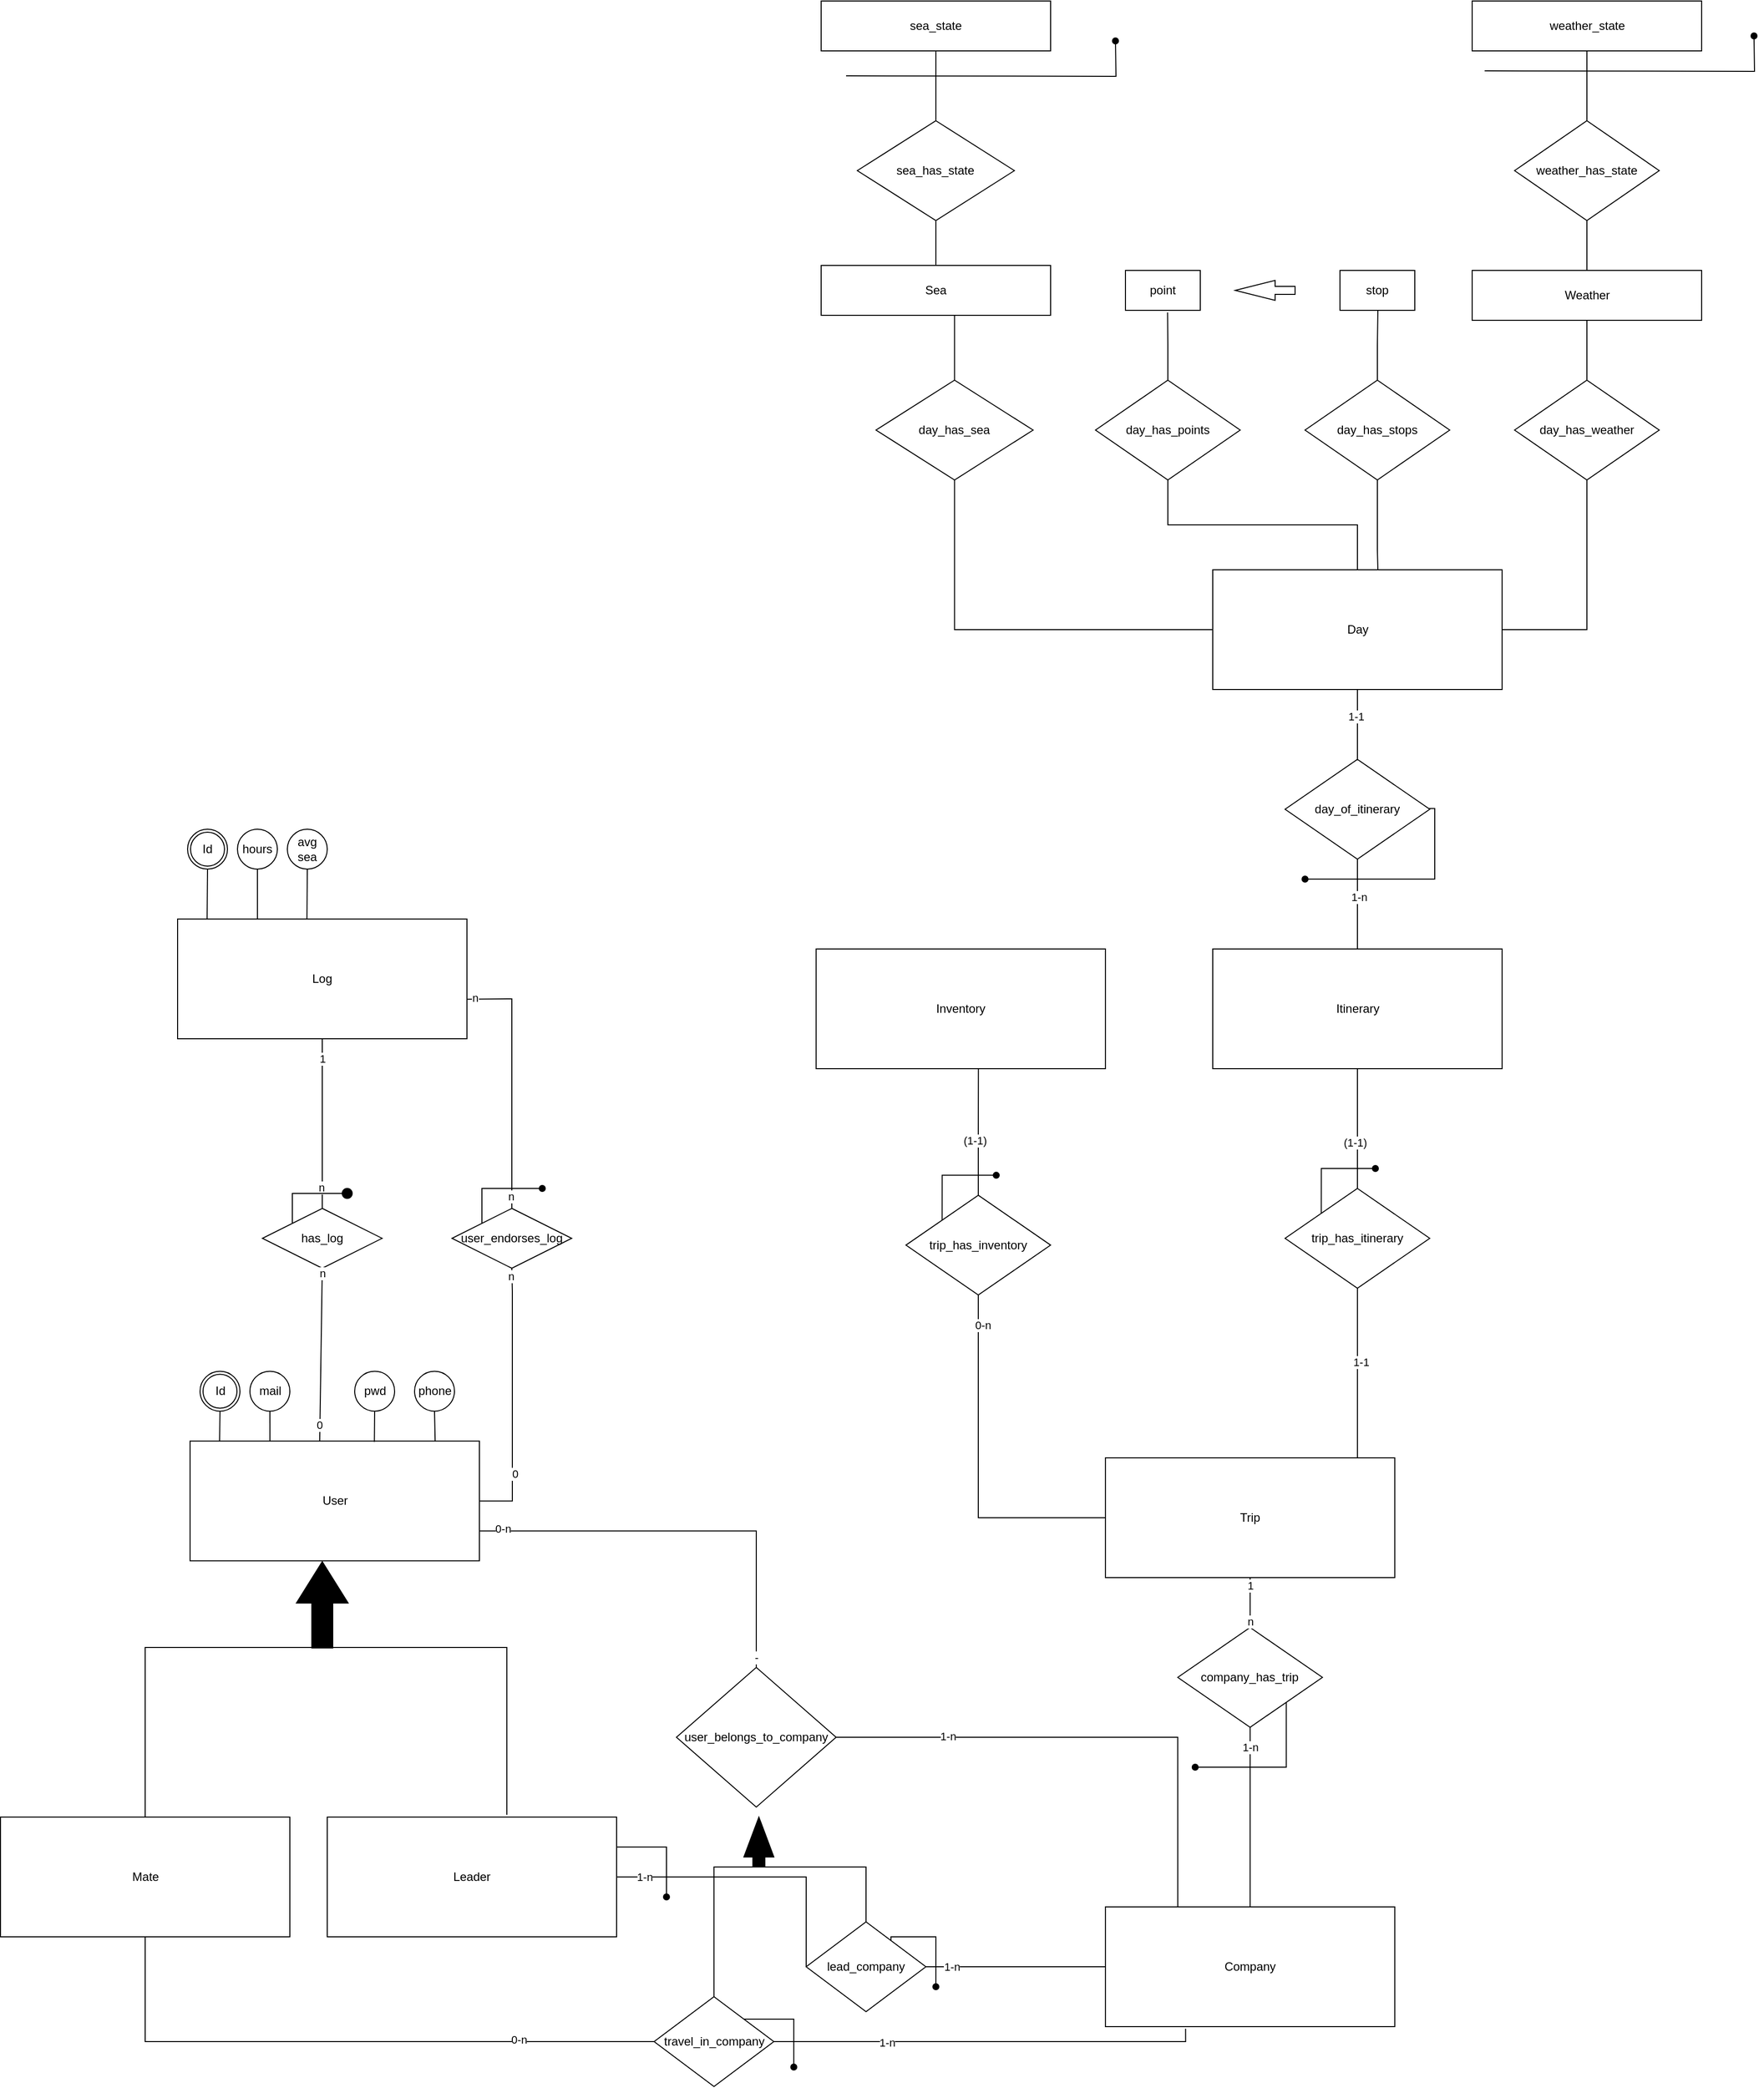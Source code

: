 <mxfile version="20.3.0" type="device"><diagram id="4FCNb8YeMRKc-BQFER56" name="Page-1"><mxGraphModel dx="4627" dy="4740" grid="1" gridSize="10" guides="1" tooltips="1" connect="1" arrows="1" fold="1" page="1" pageScale="1" pageWidth="850" pageHeight="1100" math="0" shadow="0"><root><mxCell id="0"/><mxCell id="1" parent="0"/><mxCell id="IPaBNMBHqaToawMMxi63-1" value="User" style="rounded=0;whiteSpace=wrap;html=1;" vertex="1" parent="1"><mxGeometry x="42.5" y="-276.81" width="290" height="120" as="geometry"/></mxCell><mxCell id="IPaBNMBHqaToawMMxi63-6" value="Id" style="ellipse;shape=doubleEllipse;margin=3;whiteSpace=wrap;html=1;align=center;" vertex="1" parent="1"><mxGeometry x="52.5" y="-346.81" width="40" height="40" as="geometry"/></mxCell><mxCell id="IPaBNMBHqaToawMMxi63-7" value="mail" style="ellipse;whiteSpace=wrap;html=1;align=center;" vertex="1" parent="1"><mxGeometry x="102.5" y="-346.81" width="40" height="40" as="geometry"/></mxCell><mxCell id="IPaBNMBHqaToawMMxi63-8" value="phone" style="ellipse;whiteSpace=wrap;html=1;align=center;" vertex="1" parent="1"><mxGeometry x="267.5" y="-346.81" width="40" height="40" as="geometry"/></mxCell><mxCell id="IPaBNMBHqaToawMMxi63-9" value="pwd" style="ellipse;whiteSpace=wrap;html=1;align=center;" vertex="1" parent="1"><mxGeometry x="207.5" y="-346.81" width="40" height="40" as="geometry"/></mxCell><mxCell id="IPaBNMBHqaToawMMxi63-10" value="" style="endArrow=none;html=1;rounded=0;entryX=0.5;entryY=1;entryDx=0;entryDy=0;exitX=0.102;exitY=0.002;exitDx=0;exitDy=0;exitPerimeter=0;" edge="1" parent="1" source="IPaBNMBHqaToawMMxi63-1" target="IPaBNMBHqaToawMMxi63-6"><mxGeometry relative="1" as="geometry"><mxPoint x="22.5" y="-256.81" as="sourcePoint"/><mxPoint x="182.5" y="-256.81" as="targetPoint"/></mxGeometry></mxCell><mxCell id="IPaBNMBHqaToawMMxi63-11" value="" style="endArrow=none;html=1;rounded=0;entryX=0.5;entryY=1;entryDx=0;entryDy=0;exitX=0.276;exitY=0;exitDx=0;exitDy=0;exitPerimeter=0;" edge="1" parent="1" source="IPaBNMBHqaToawMMxi63-1" target="IPaBNMBHqaToawMMxi63-7"><mxGeometry relative="1" as="geometry"><mxPoint x="122.5" y="-296.81" as="sourcePoint"/><mxPoint x="122.71" y="-347.05" as="targetPoint"/></mxGeometry></mxCell><mxCell id="IPaBNMBHqaToawMMxi63-12" value="" style="endArrow=none;html=1;rounded=0;entryX=0.5;entryY=1;entryDx=0;entryDy=0;exitX=0.847;exitY=0;exitDx=0;exitDy=0;exitPerimeter=0;" edge="1" parent="1" source="IPaBNMBHqaToawMMxi63-1" target="IPaBNMBHqaToawMMxi63-8"><mxGeometry relative="1" as="geometry"><mxPoint x="172.46" y="-296.81" as="sourcePoint"/><mxPoint x="172.42" y="-346.81" as="targetPoint"/></mxGeometry></mxCell><mxCell id="IPaBNMBHqaToawMMxi63-14" value="" style="endArrow=none;html=1;rounded=0;entryX=0.5;entryY=1;entryDx=0;entryDy=0;exitX=0.637;exitY=0.007;exitDx=0;exitDy=0;exitPerimeter=0;" edge="1" parent="1" source="IPaBNMBHqaToawMMxi63-1" target="IPaBNMBHqaToawMMxi63-9"><mxGeometry relative="1" as="geometry"><mxPoint x="222.5" y="-296.81" as="sourcePoint"/><mxPoint x="222.69" y="-346.81" as="targetPoint"/></mxGeometry></mxCell><mxCell id="IPaBNMBHqaToawMMxi63-16" value="Log" style="rounded=0;whiteSpace=wrap;html=1;" vertex="1" parent="1"><mxGeometry x="30" y="-800" width="290" height="120" as="geometry"/></mxCell><mxCell id="IPaBNMBHqaToawMMxi63-17" value="Id" style="ellipse;shape=doubleEllipse;margin=3;whiteSpace=wrap;html=1;align=center;" vertex="1" parent="1"><mxGeometry x="40" y="-890" width="40" height="40" as="geometry"/></mxCell><mxCell id="IPaBNMBHqaToawMMxi63-18" value="hours" style="ellipse;whiteSpace=wrap;html=1;align=center;" vertex="1" parent="1"><mxGeometry x="90" y="-890" width="40" height="40" as="geometry"/></mxCell><mxCell id="IPaBNMBHqaToawMMxi63-19" value="avg sea" style="ellipse;whiteSpace=wrap;html=1;align=center;" vertex="1" parent="1"><mxGeometry x="140" y="-890" width="40" height="40" as="geometry"/></mxCell><mxCell id="IPaBNMBHqaToawMMxi63-21" value="" style="endArrow=none;html=1;rounded=0;entryX=0.5;entryY=1;entryDx=0;entryDy=0;exitX=0.102;exitY=0.002;exitDx=0;exitDy=0;exitPerimeter=0;" edge="1" source="IPaBNMBHqaToawMMxi63-16" target="IPaBNMBHqaToawMMxi63-17" parent="1"><mxGeometry relative="1" as="geometry"><mxPoint x="10" y="-760" as="sourcePoint"/><mxPoint x="170" y="-760" as="targetPoint"/></mxGeometry></mxCell><mxCell id="IPaBNMBHqaToawMMxi63-22" value="" style="endArrow=none;html=1;rounded=0;entryX=0.5;entryY=1;entryDx=0;entryDy=0;exitX=0.276;exitY=0;exitDx=0;exitDy=0;exitPerimeter=0;" edge="1" source="IPaBNMBHqaToawMMxi63-16" target="IPaBNMBHqaToawMMxi63-18" parent="1"><mxGeometry relative="1" as="geometry"><mxPoint x="110" y="-800" as="sourcePoint"/><mxPoint x="110.21" y="-850.24" as="targetPoint"/></mxGeometry></mxCell><mxCell id="IPaBNMBHqaToawMMxi63-23" value="" style="endArrow=none;html=1;rounded=0;entryX=0.5;entryY=1;entryDx=0;entryDy=0;exitX=0.447;exitY=0.004;exitDx=0;exitDy=0;exitPerimeter=0;" edge="1" source="IPaBNMBHqaToawMMxi63-16" target="IPaBNMBHqaToawMMxi63-19" parent="1"><mxGeometry relative="1" as="geometry"><mxPoint x="159.96" y="-800" as="sourcePoint"/><mxPoint x="159.92" y="-850" as="targetPoint"/></mxGeometry></mxCell><mxCell id="IPaBNMBHqaToawMMxi63-25" value="has_log" style="shape=rhombus;perimeter=rhombusPerimeter;whiteSpace=wrap;html=1;align=center;" vertex="1" parent="1"><mxGeometry x="115" y="-510" width="120" height="60" as="geometry"/></mxCell><mxCell id="IPaBNMBHqaToawMMxi63-26" value="" style="endArrow=none;html=1;rounded=0;entryX=0.5;entryY=1;entryDx=0;entryDy=0;exitX=0.448;exitY=0;exitDx=0;exitDy=0;exitPerimeter=0;" edge="1" parent="1" source="IPaBNMBHqaToawMMxi63-1" target="IPaBNMBHqaToawMMxi63-25"><mxGeometry relative="1" as="geometry"><mxPoint x="217.5" y="-586.81" as="sourcePoint"/><mxPoint x="377.5" y="-586.81" as="targetPoint"/></mxGeometry></mxCell><mxCell id="IPaBNMBHqaToawMMxi63-62" value="n" style="edgeLabel;html=1;align=center;verticalAlign=middle;resizable=0;points=[];fontColor=#000000;" vertex="1" connectable="0" parent="IPaBNMBHqaToawMMxi63-26"><mxGeometry x="0.94" relative="1" as="geometry"><mxPoint as="offset"/></mxGeometry></mxCell><mxCell id="IPaBNMBHqaToawMMxi63-63" value="0" style="edgeLabel;html=1;align=center;verticalAlign=middle;resizable=0;points=[];fontColor=#000000;" vertex="1" connectable="0" parent="IPaBNMBHqaToawMMxi63-26"><mxGeometry x="-0.81" y="1" relative="1" as="geometry"><mxPoint as="offset"/></mxGeometry></mxCell><mxCell id="IPaBNMBHqaToawMMxi63-29" value="" style="endArrow=none;html=1;rounded=0;" edge="1" parent="1" source="IPaBNMBHqaToawMMxi63-25" target="IPaBNMBHqaToawMMxi63-16"><mxGeometry relative="1" as="geometry"><mxPoint x="190.0" y="-360" as="sourcePoint"/><mxPoint x="190.08" y="-670" as="targetPoint"/></mxGeometry></mxCell><mxCell id="IPaBNMBHqaToawMMxi63-60" value="1" style="edgeLabel;html=1;align=center;verticalAlign=middle;resizable=0;points=[];fontColor=#000000;" vertex="1" connectable="0" parent="IPaBNMBHqaToawMMxi63-29"><mxGeometry x="0.762" relative="1" as="geometry"><mxPoint as="offset"/></mxGeometry></mxCell><mxCell id="IPaBNMBHqaToawMMxi63-61" value="n" style="edgeLabel;html=1;align=center;verticalAlign=middle;resizable=0;points=[];fontColor=#000000;" vertex="1" connectable="0" parent="IPaBNMBHqaToawMMxi63-29"><mxGeometry x="-0.749" y="1" relative="1" as="geometry"><mxPoint as="offset"/></mxGeometry></mxCell><mxCell id="IPaBNMBHqaToawMMxi63-32" value="" style="ellipse;whiteSpace=wrap;html=1;align=center;fontStyle=4;fillColor=#000000;" vertex="1" parent="1"><mxGeometry x="195" y="-530" width="10" height="10" as="geometry"/></mxCell><mxCell id="IPaBNMBHqaToawMMxi63-36" value="" style="endArrow=none;html=1;rounded=0;fontColor=#000000;entryX=0;entryY=0.5;entryDx=0;entryDy=0;exitX=0;exitY=0;exitDx=0;exitDy=0;" edge="1" parent="1" source="IPaBNMBHqaToawMMxi63-25" target="IPaBNMBHqaToawMMxi63-32"><mxGeometry relative="1" as="geometry"><mxPoint x="135" y="-550" as="sourcePoint"/><mxPoint x="295" y="-550" as="targetPoint"/><Array as="points"><mxPoint x="145" y="-525"/></Array></mxGeometry></mxCell><mxCell id="IPaBNMBHqaToawMMxi63-69" style="edgeStyle=orthogonalEdgeStyle;rounded=0;orthogonalLoop=1;jettySize=auto;html=1;exitX=0;exitY=0;exitDx=0;exitDy=0;fontColor=#000000;endArrow=oval;endFill=1;" edge="1" parent="1" source="IPaBNMBHqaToawMMxi63-37"><mxGeometry relative="1" as="geometry"><mxPoint x="395" y="-530" as="targetPoint"/></mxGeometry></mxCell><mxCell id="IPaBNMBHqaToawMMxi63-37" value="user_endorses_log" style="shape=rhombus;perimeter=rhombusPerimeter;whiteSpace=wrap;html=1;align=center;" vertex="1" parent="1"><mxGeometry x="305" y="-510" width="120" height="60" as="geometry"/></mxCell><mxCell id="IPaBNMBHqaToawMMxi63-38" value="" style="endArrow=none;html=1;rounded=0;entryX=1.001;entryY=0.67;entryDx=0;entryDy=0;entryPerimeter=0;exitX=0.5;exitY=0;exitDx=0;exitDy=0;" edge="1" parent="1" source="IPaBNMBHqaToawMMxi63-37" target="IPaBNMBHqaToawMMxi63-16"><mxGeometry relative="1" as="geometry"><mxPoint x="185" y="-500" as="sourcePoint"/><mxPoint x="185" y="-670" as="targetPoint"/><Array as="points"><mxPoint x="365" y="-720"/></Array></mxGeometry></mxCell><mxCell id="IPaBNMBHqaToawMMxi63-58" value="n" style="edgeLabel;html=1;align=center;verticalAlign=middle;resizable=0;points=[];fontColor=#000000;" vertex="1" connectable="0" parent="IPaBNMBHqaToawMMxi63-38"><mxGeometry x="-0.907" y="1" relative="1" as="geometry"><mxPoint as="offset"/></mxGeometry></mxCell><mxCell id="IPaBNMBHqaToawMMxi63-59" value="n" style="edgeLabel;html=1;align=center;verticalAlign=middle;resizable=0;points=[];fontColor=#000000;" vertex="1" connectable="0" parent="IPaBNMBHqaToawMMxi63-38"><mxGeometry x="0.944" y="-2" relative="1" as="geometry"><mxPoint as="offset"/></mxGeometry></mxCell><mxCell id="IPaBNMBHqaToawMMxi63-41" value="" style="endArrow=none;html=1;rounded=0;entryX=0.5;entryY=1;entryDx=0;entryDy=0;exitX=1;exitY=0.5;exitDx=0;exitDy=0;" edge="1" parent="1" source="IPaBNMBHqaToawMMxi63-1" target="IPaBNMBHqaToawMMxi63-37"><mxGeometry relative="1" as="geometry"><mxPoint x="392.21" y="-356.81" as="sourcePoint"/><mxPoint x="347.5" y="-566.41" as="targetPoint"/><Array as="points"><mxPoint x="365.5" y="-216.81"/><mxPoint x="365.5" y="-426.81"/></Array></mxGeometry></mxCell><mxCell id="IPaBNMBHqaToawMMxi63-49" value="" style="resizable=0;html=1;align=right;verticalAlign=bottom;" connectable="0" vertex="1" parent="IPaBNMBHqaToawMMxi63-41"><mxGeometry x="1" relative="1" as="geometry"><mxPoint x="-10" y="360" as="offset"/></mxGeometry></mxCell><mxCell id="IPaBNMBHqaToawMMxi63-57" value="n" style="edgeLabel;html=1;align=center;verticalAlign=middle;resizable=0;points=[];fontColor=#000000;" vertex="1" connectable="0" parent="IPaBNMBHqaToawMMxi63-41"><mxGeometry x="0.938" y="1" relative="1" as="geometry"><mxPoint as="offset"/></mxGeometry></mxCell><mxCell id="IPaBNMBHqaToawMMxi63-64" value="0" style="edgeLabel;html=1;align=center;verticalAlign=middle;resizable=0;points=[];fontColor=#000000;" vertex="1" connectable="0" parent="IPaBNMBHqaToawMMxi63-41"><mxGeometry x="-0.551" y="-2" relative="1" as="geometry"><mxPoint as="offset"/></mxGeometry></mxCell><mxCell id="IPaBNMBHqaToawMMxi63-44" value="Company" style="rounded=0;whiteSpace=wrap;html=1;" vertex="1" parent="1"><mxGeometry x="959.94" y="190" width="290" height="120" as="geometry"/></mxCell><mxCell id="IPaBNMBHqaToawMMxi63-46" value="1-n" style="rounded=0;orthogonalLoop=1;jettySize=auto;html=1;fontColor=#000000;exitX=0;exitY=0.5;exitDx=0;exitDy=0;edgeStyle=orthogonalEdgeStyle;endArrow=none;endFill=0;entryX=1;entryY=0.5;entryDx=0;entryDy=0;" edge="1" parent="1" source="IPaBNMBHqaToawMMxi63-45"><mxGeometry x="0.8" relative="1" as="geometry"><mxPoint x="660" y="235" as="sourcePoint"/><mxPoint x="470" y="160" as="targetPoint"/><Array as="points"><mxPoint x="660" y="160"/></Array><mxPoint as="offset"/></mxGeometry></mxCell><mxCell id="IPaBNMBHqaToawMMxi63-48" style="edgeStyle=orthogonalEdgeStyle;rounded=0;orthogonalLoop=1;jettySize=auto;html=1;fontColor=#000000;endArrow=none;endFill=0;entryX=0;entryY=0.5;entryDx=0;entryDy=0;" edge="1" parent="1" source="IPaBNMBHqaToawMMxi63-45" target="IPaBNMBHqaToawMMxi63-44"><mxGeometry relative="1" as="geometry"><mxPoint x="1149.94" y="310" as="targetPoint"/></mxGeometry></mxCell><mxCell id="IPaBNMBHqaToawMMxi63-54" value="n" style="edgeLabel;html=1;align=center;verticalAlign=middle;resizable=0;points=[];fontColor=#000000;" vertex="1" connectable="0" parent="IPaBNMBHqaToawMMxi63-48"><mxGeometry x="-0.77" relative="1" as="geometry"><mxPoint as="offset"/></mxGeometry></mxCell><mxCell id="IPaBNMBHqaToawMMxi63-131" value="1-n" style="edgeLabel;html=1;align=center;verticalAlign=middle;resizable=0;points=[];fontColor=#000000;" vertex="1" connectable="0" parent="IPaBNMBHqaToawMMxi63-48"><mxGeometry x="-0.709" relative="1" as="geometry"><mxPoint as="offset"/></mxGeometry></mxCell><mxCell id="IPaBNMBHqaToawMMxi63-70" style="edgeStyle=orthogonalEdgeStyle;rounded=0;orthogonalLoop=1;jettySize=auto;html=1;fontColor=#000000;endArrow=oval;endFill=1;" edge="1" parent="1"><mxGeometry relative="1" as="geometry"><mxPoint x="790" y="270" as="targetPoint"/><mxPoint x="745" y="228" as="sourcePoint"/><Array as="points"><mxPoint x="745" y="228"/><mxPoint x="745" y="220"/><mxPoint x="880" y="220"/></Array></mxGeometry></mxCell><mxCell id="IPaBNMBHqaToawMMxi63-45" value="lead_company" style="shape=rhombus;perimeter=rhombusPerimeter;whiteSpace=wrap;html=1;align=center;" vertex="1" parent="1"><mxGeometry x="660.0" y="205" width="120" height="90" as="geometry"/></mxCell><mxCell id="IPaBNMBHqaToawMMxi63-66" style="edgeStyle=orthogonalEdgeStyle;rounded=0;orthogonalLoop=1;jettySize=auto;html=1;fontColor=#000000;endArrow=none;endFill=0;exitX=0.5;exitY=1;exitDx=0;exitDy=0;entryX=0.5;entryY=0;entryDx=0;entryDy=0;" edge="1" parent="1" source="IPaBNMBHqaToawMMxi63-65" target="IPaBNMBHqaToawMMxi63-44"><mxGeometry relative="1" as="geometry"><Array as="points"><mxPoint x="1104.94" y="10"/><mxPoint x="1104.94" y="190"/></Array></mxGeometry></mxCell><mxCell id="IPaBNMBHqaToawMMxi63-71" value="1-n" style="edgeLabel;html=1;align=center;verticalAlign=middle;resizable=0;points=[];fontColor=#000000;" vertex="1" connectable="0" parent="IPaBNMBHqaToawMMxi63-66"><mxGeometry x="-0.781" relative="1" as="geometry"><mxPoint as="offset"/></mxGeometry></mxCell><mxCell id="IPaBNMBHqaToawMMxi63-75" style="edgeStyle=orthogonalEdgeStyle;rounded=0;orthogonalLoop=1;jettySize=auto;html=1;exitX=1;exitY=1;exitDx=0;exitDy=0;fontColor=#000000;endArrow=oval;endFill=1;" edge="1" parent="1" source="IPaBNMBHqaToawMMxi63-65"><mxGeometry relative="1" as="geometry"><mxPoint x="1049.94" y="50" as="targetPoint"/><Array as="points"><mxPoint x="1140.94" y="50"/><mxPoint x="1049.94" y="50"/></Array></mxGeometry></mxCell><mxCell id="IPaBNMBHqaToawMMxi63-65" value="company_has_trip" style="shape=rhombus;perimeter=rhombusPerimeter;whiteSpace=wrap;html=1;align=center;" vertex="1" parent="1"><mxGeometry x="1032.44" y="-90" width="145" height="100" as="geometry"/></mxCell><mxCell id="IPaBNMBHqaToawMMxi63-68" style="edgeStyle=orthogonalEdgeStyle;rounded=0;orthogonalLoop=1;jettySize=auto;html=1;fontColor=#000000;endArrow=none;endFill=0;" edge="1" parent="1" source="IPaBNMBHqaToawMMxi63-67" target="IPaBNMBHqaToawMMxi63-65"><mxGeometry relative="1" as="geometry"/></mxCell><mxCell id="IPaBNMBHqaToawMMxi63-73" value="1" style="edgeLabel;html=1;align=center;verticalAlign=middle;resizable=0;points=[];fontColor=#000000;" vertex="1" connectable="0" parent="IPaBNMBHqaToawMMxi63-68"><mxGeometry x="-0.681" relative="1" as="geometry"><mxPoint as="offset"/></mxGeometry></mxCell><mxCell id="IPaBNMBHqaToawMMxi63-74" value="n" style="edgeLabel;html=1;align=center;verticalAlign=middle;resizable=0;points=[];fontColor=#000000;" vertex="1" connectable="0" parent="IPaBNMBHqaToawMMxi63-68"><mxGeometry x="0.741" relative="1" as="geometry"><mxPoint as="offset"/></mxGeometry></mxCell><mxCell id="IPaBNMBHqaToawMMxi63-67" value="Trip" style="rounded=0;whiteSpace=wrap;html=1;" vertex="1" parent="1"><mxGeometry x="959.94" y="-260" width="290" height="120" as="geometry"/></mxCell><mxCell id="IPaBNMBHqaToawMMxi63-76" value="Inventory" style="rounded=0;whiteSpace=wrap;html=1;" vertex="1" parent="1"><mxGeometry x="669.94" y="-770" width="290" height="120" as="geometry"/></mxCell><mxCell id="IPaBNMBHqaToawMMxi63-78" value="Itinerary" style="rounded=0;whiteSpace=wrap;html=1;" vertex="1" parent="1"><mxGeometry x="1067.5" y="-770" width="290" height="120" as="geometry"/></mxCell><mxCell id="IPaBNMBHqaToawMMxi63-84" style="edgeStyle=orthogonalEdgeStyle;rounded=0;orthogonalLoop=1;jettySize=auto;html=1;entryX=0;entryY=0.5;entryDx=0;entryDy=0;fontColor=#000000;endArrow=none;endFill=0;exitX=0.5;exitY=1;exitDx=0;exitDy=0;" edge="1" parent="1" source="IPaBNMBHqaToawMMxi63-79" target="IPaBNMBHqaToawMMxi63-67"><mxGeometry relative="1" as="geometry"/></mxCell><mxCell id="IPaBNMBHqaToawMMxi63-120" value="0-n" style="edgeLabel;html=1;align=center;verticalAlign=middle;resizable=0;points=[];fontColor=#000000;" vertex="1" connectable="0" parent="IPaBNMBHqaToawMMxi63-84"><mxGeometry x="-0.828" y="4" relative="1" as="geometry"><mxPoint as="offset"/></mxGeometry></mxCell><mxCell id="IPaBNMBHqaToawMMxi63-85" style="edgeStyle=orthogonalEdgeStyle;rounded=0;orthogonalLoop=1;jettySize=auto;html=1;entryX=0.561;entryY=1;entryDx=0;entryDy=0;entryPerimeter=0;fontColor=#000000;endArrow=none;endFill=0;" edge="1" parent="1" source="IPaBNMBHqaToawMMxi63-79" target="IPaBNMBHqaToawMMxi63-76"><mxGeometry relative="1" as="geometry"/></mxCell><mxCell id="IPaBNMBHqaToawMMxi63-121" value="(1-1)" style="edgeLabel;html=1;align=center;verticalAlign=middle;resizable=0;points=[];fontColor=#000000;" vertex="1" connectable="0" parent="IPaBNMBHqaToawMMxi63-85"><mxGeometry x="-0.122" y="4" relative="1" as="geometry"><mxPoint as="offset"/></mxGeometry></mxCell><mxCell id="IPaBNMBHqaToawMMxi63-191" style="edgeStyle=orthogonalEdgeStyle;rounded=0;orthogonalLoop=1;jettySize=auto;html=1;exitX=0;exitY=0;exitDx=0;exitDy=0;fontColor=#000000;endArrow=oval;endFill=1;" edge="1" parent="1" source="IPaBNMBHqaToawMMxi63-79"><mxGeometry relative="1" as="geometry"><mxPoint x="850" y="-543" as="targetPoint"/></mxGeometry></mxCell><mxCell id="IPaBNMBHqaToawMMxi63-79" value="trip_has_inventory" style="shape=rhombus;perimeter=rhombusPerimeter;whiteSpace=wrap;html=1;align=center;" vertex="1" parent="1"><mxGeometry x="760" y="-523.19" width="145" height="100" as="geometry"/></mxCell><mxCell id="IPaBNMBHqaToawMMxi63-82" style="edgeStyle=orthogonalEdgeStyle;rounded=0;orthogonalLoop=1;jettySize=auto;html=1;fontColor=#000000;endArrow=none;endFill=0;" edge="1" parent="1" source="IPaBNMBHqaToawMMxi63-81" target="IPaBNMBHqaToawMMxi63-78"><mxGeometry relative="1" as="geometry"/></mxCell><mxCell id="IPaBNMBHqaToawMMxi63-122" value="(1-1)" style="edgeLabel;html=1;align=center;verticalAlign=middle;resizable=0;points=[];fontColor=#000000;" vertex="1" connectable="0" parent="IPaBNMBHqaToawMMxi63-82"><mxGeometry x="-0.234" y="3" relative="1" as="geometry"><mxPoint as="offset"/></mxGeometry></mxCell><mxCell id="IPaBNMBHqaToawMMxi63-83" style="edgeStyle=orthogonalEdgeStyle;rounded=0;orthogonalLoop=1;jettySize=auto;html=1;entryX=0.871;entryY=0;entryDx=0;entryDy=0;entryPerimeter=0;fontColor=#000000;endArrow=none;endFill=0;" edge="1" parent="1" source="IPaBNMBHqaToawMMxi63-81" target="IPaBNMBHqaToawMMxi63-67"><mxGeometry relative="1" as="geometry"/></mxCell><mxCell id="IPaBNMBHqaToawMMxi63-123" value="1-1" style="edgeLabel;html=1;align=center;verticalAlign=middle;resizable=0;points=[];fontColor=#000000;" vertex="1" connectable="0" parent="IPaBNMBHqaToawMMxi63-83"><mxGeometry x="-0.137" y="3" relative="1" as="geometry"><mxPoint as="offset"/></mxGeometry></mxCell><mxCell id="IPaBNMBHqaToawMMxi63-192" style="edgeStyle=orthogonalEdgeStyle;rounded=0;orthogonalLoop=1;jettySize=auto;html=1;exitX=0;exitY=0;exitDx=0;exitDy=0;fontColor=#000000;endArrow=oval;endFill=1;" edge="1" parent="1" source="IPaBNMBHqaToawMMxi63-81"><mxGeometry relative="1" as="geometry"><mxPoint x="1230" y="-550" as="targetPoint"/></mxGeometry></mxCell><mxCell id="IPaBNMBHqaToawMMxi63-81" value="trip_has_itinerary" style="shape=rhombus;perimeter=rhombusPerimeter;whiteSpace=wrap;html=1;align=center;" vertex="1" parent="1"><mxGeometry x="1140" y="-530" width="145" height="100" as="geometry"/></mxCell><mxCell id="IPaBNMBHqaToawMMxi63-95" style="edgeStyle=orthogonalEdgeStyle;rounded=0;orthogonalLoop=1;jettySize=auto;html=1;entryX=0.25;entryY=0;entryDx=0;entryDy=0;fontColor=#000000;endArrow=none;endFill=0;exitX=1;exitY=0.5;exitDx=0;exitDy=0;" edge="1" parent="1" source="IPaBNMBHqaToawMMxi63-93" target="IPaBNMBHqaToawMMxi63-44"><mxGeometry relative="1" as="geometry"><Array as="points"><mxPoint x="1032" y="20"/></Array></mxGeometry></mxCell><mxCell id="IPaBNMBHqaToawMMxi63-132" value="1-n" style="edgeLabel;html=1;align=center;verticalAlign=middle;resizable=0;points=[];fontColor=#000000;" vertex="1" connectable="0" parent="IPaBNMBHqaToawMMxi63-95"><mxGeometry x="-0.563" y="1" relative="1" as="geometry"><mxPoint as="offset"/></mxGeometry></mxCell><mxCell id="IPaBNMBHqaToawMMxi63-96" style="edgeStyle=orthogonalEdgeStyle;rounded=0;orthogonalLoop=1;jettySize=auto;html=1;fontColor=#000000;endArrow=none;endFill=0;entryX=1;entryY=0.75;entryDx=0;entryDy=0;exitX=0.5;exitY=0;exitDx=0;exitDy=0;" edge="1" parent="1" source="IPaBNMBHqaToawMMxi63-93" target="IPaBNMBHqaToawMMxi63-1"><mxGeometry relative="1" as="geometry"><mxPoint x="980" y="772.317" as="targetPoint"/><Array as="points"><mxPoint x="610" y="-187"/></Array></mxGeometry></mxCell><mxCell id="IPaBNMBHqaToawMMxi63-104" value="0-n" style="edgeLabel;html=1;align=center;verticalAlign=middle;resizable=0;points=[];fontColor=#000000;" vertex="1" connectable="0" parent="IPaBNMBHqaToawMMxi63-96"><mxGeometry x="0.887" y="-1" relative="1" as="geometry"><mxPoint y="-1" as="offset"/></mxGeometry></mxCell><mxCell id="IPaBNMBHqaToawMMxi63-114" value="-" style="edgeLabel;html=1;align=center;verticalAlign=middle;resizable=0;points=[];fontColor=#000000;" vertex="1" connectable="0" parent="IPaBNMBHqaToawMMxi63-96"><mxGeometry x="-0.949" relative="1" as="geometry"><mxPoint as="offset"/></mxGeometry></mxCell><mxCell id="IPaBNMBHqaToawMMxi63-93" value="user_belongs_to_company" style="shape=rhombus;perimeter=rhombusPerimeter;whiteSpace=wrap;html=1;align=center;" vertex="1" parent="1"><mxGeometry x="530" y="-50" width="160" height="140" as="geometry"/></mxCell><mxCell id="IPaBNMBHqaToawMMxi63-117" style="edgeStyle=orthogonalEdgeStyle;rounded=0;orthogonalLoop=1;jettySize=auto;html=1;fontColor=#000000;endArrow=oval;endFill=1;exitX=1;exitY=0.25;exitDx=0;exitDy=0;" edge="1" parent="1" source="IPaBNMBHqaToawMMxi63-102"><mxGeometry relative="1" as="geometry"><mxPoint x="520" y="180" as="targetPoint"/><Array as="points"><mxPoint x="520" y="130"/></Array></mxGeometry></mxCell><mxCell id="IPaBNMBHqaToawMMxi63-102" value="Leader" style="rounded=0;whiteSpace=wrap;html=1;" vertex="1" parent="1"><mxGeometry x="180" y="100" width="290" height="120" as="geometry"/></mxCell><mxCell id="IPaBNMBHqaToawMMxi63-110" style="edgeStyle=orthogonalEdgeStyle;rounded=0;orthogonalLoop=1;jettySize=auto;html=1;exitX=0.5;exitY=0;exitDx=0;exitDy=0;fontColor=#000000;endArrow=none;endFill=0;entryX=0.624;entryY=-0.019;entryDx=0;entryDy=0;entryPerimeter=0;" edge="1" parent="1" source="IPaBNMBHqaToawMMxi63-103" target="IPaBNMBHqaToawMMxi63-102"><mxGeometry relative="1" as="geometry"><mxPoint x="360" y="80" as="targetPoint"/><Array as="points"><mxPoint x="-2" y="-70"/><mxPoint x="360" y="-70"/><mxPoint x="360" y="98"/></Array></mxGeometry></mxCell><mxCell id="IPaBNMBHqaToawMMxi63-125" style="edgeStyle=orthogonalEdgeStyle;rounded=0;orthogonalLoop=1;jettySize=auto;html=1;entryX=0;entryY=0.5;entryDx=0;entryDy=0;fontColor=#000000;endArrow=none;endFill=0;" edge="1" parent="1" source="IPaBNMBHqaToawMMxi63-103" target="IPaBNMBHqaToawMMxi63-124"><mxGeometry relative="1" as="geometry"><Array as="points"><mxPoint x="-2" y="325"/></Array></mxGeometry></mxCell><mxCell id="IPaBNMBHqaToawMMxi63-129" value="0-n" style="edgeLabel;html=1;align=center;verticalAlign=middle;resizable=0;points=[];fontColor=#000000;" vertex="1" connectable="0" parent="IPaBNMBHqaToawMMxi63-125"><mxGeometry x="0.559" y="2" relative="1" as="geometry"><mxPoint as="offset"/></mxGeometry></mxCell><mxCell id="IPaBNMBHqaToawMMxi63-103" value="Mate" style="rounded=0;whiteSpace=wrap;html=1;" vertex="1" parent="1"><mxGeometry x="-147.5" y="100" width="290" height="120" as="geometry"/></mxCell><mxCell id="IPaBNMBHqaToawMMxi63-106" value="" style="verticalLabelPosition=bottom;verticalAlign=top;html=1;strokeWidth=2;shape=mxgraph.arrows2.arrow;dy=0.6;dx=40;notch=0;fontColor=#000000;fillColor=#000000;rotation=-90;" vertex="1" parent="1"><mxGeometry x="132.5" y="-137.5" width="85" height="50" as="geometry"/></mxCell><mxCell id="IPaBNMBHqaToawMMxi63-126" style="edgeStyle=orthogonalEdgeStyle;rounded=0;orthogonalLoop=1;jettySize=auto;html=1;fontColor=#000000;endArrow=none;endFill=0;entryX=0.277;entryY=1.018;entryDx=0;entryDy=0;entryPerimeter=0;" edge="1" parent="1" source="IPaBNMBHqaToawMMxi63-124" target="IPaBNMBHqaToawMMxi63-44"><mxGeometry relative="1" as="geometry"><mxPoint x="1040" y="320" as="targetPoint"/><Array as="points"><mxPoint x="1040" y="325"/></Array></mxGeometry></mxCell><mxCell id="IPaBNMBHqaToawMMxi63-130" value="1-n" style="edgeLabel;html=1;align=center;verticalAlign=middle;resizable=0;points=[];fontColor=#000000;" vertex="1" connectable="0" parent="IPaBNMBHqaToawMMxi63-126"><mxGeometry x="-0.467" y="-1" relative="1" as="geometry"><mxPoint as="offset"/></mxGeometry></mxCell><mxCell id="IPaBNMBHqaToawMMxi63-128" style="edgeStyle=orthogonalEdgeStyle;rounded=0;orthogonalLoop=1;jettySize=auto;html=1;fontColor=#000000;endArrow=none;endFill=0;entryX=0.5;entryY=0;entryDx=0;entryDy=0;" edge="1" parent="1" source="IPaBNMBHqaToawMMxi63-124" target="IPaBNMBHqaToawMMxi63-45"><mxGeometry relative="1" as="geometry"><Array as="points"><mxPoint x="568" y="150"/><mxPoint x="720" y="150"/></Array></mxGeometry></mxCell><mxCell id="IPaBNMBHqaToawMMxi63-190" style="edgeStyle=orthogonalEdgeStyle;rounded=0;orthogonalLoop=1;jettySize=auto;html=1;exitX=1;exitY=0;exitDx=0;exitDy=0;fontColor=#000000;endArrow=oval;endFill=1;" edge="1" parent="1" source="IPaBNMBHqaToawMMxi63-124"><mxGeometry relative="1" as="geometry"><mxPoint x="648" y="350" as="targetPoint"/></mxGeometry></mxCell><mxCell id="IPaBNMBHqaToawMMxi63-124" value="travel_in_company" style="shape=rhombus;perimeter=rhombusPerimeter;whiteSpace=wrap;html=1;align=center;" vertex="1" parent="1"><mxGeometry x="507.6" y="280" width="120" height="90" as="geometry"/></mxCell><mxCell id="IPaBNMBHqaToawMMxi63-127" value="" style="html=1;shadow=0;dashed=0;align=center;verticalAlign=middle;shape=mxgraph.arrows2.arrow;dy=0.6;dx=40;direction=north;notch=0;fontColor=#000000;fillColor=#000000;" vertex="1" parent="1"><mxGeometry x="597.6" y="100" width="30" height="50" as="geometry"/></mxCell><mxCell id="IPaBNMBHqaToawMMxi63-134" style="edgeStyle=orthogonalEdgeStyle;rounded=0;orthogonalLoop=1;jettySize=auto;html=1;fontColor=#000000;endArrow=none;endFill=0;" edge="1" parent="1" source="IPaBNMBHqaToawMMxi63-133" target="IPaBNMBHqaToawMMxi63-78"><mxGeometry relative="1" as="geometry"/></mxCell><mxCell id="IPaBNMBHqaToawMMxi63-136" value="1-n" style="edgeLabel;html=1;align=center;verticalAlign=middle;resizable=0;points=[];fontColor=#000000;" vertex="1" connectable="0" parent="IPaBNMBHqaToawMMxi63-134"><mxGeometry x="-0.172" y="1" relative="1" as="geometry"><mxPoint as="offset"/></mxGeometry></mxCell><mxCell id="IPaBNMBHqaToawMMxi63-140" style="edgeStyle=orthogonalEdgeStyle;rounded=0;orthogonalLoop=1;jettySize=auto;html=1;fontColor=#000000;endArrow=oval;endFill=1;exitX=0.98;exitY=0.493;exitDx=0;exitDy=0;exitPerimeter=0;" edge="1" parent="1" source="IPaBNMBHqaToawMMxi63-133"><mxGeometry relative="1" as="geometry"><mxPoint x="1160" y="-840" as="targetPoint"/><Array as="points"><mxPoint x="1290" y="-911"/><mxPoint x="1290" y="-840"/></Array></mxGeometry></mxCell><mxCell id="IPaBNMBHqaToawMMxi63-133" value="day_of_itinerary" style="shape=rhombus;perimeter=rhombusPerimeter;whiteSpace=wrap;html=1;align=center;" vertex="1" parent="1"><mxGeometry x="1140" y="-960" width="145" height="100" as="geometry"/></mxCell><mxCell id="IPaBNMBHqaToawMMxi63-138" style="edgeStyle=orthogonalEdgeStyle;rounded=0;orthogonalLoop=1;jettySize=auto;html=1;entryX=0.5;entryY=0;entryDx=0;entryDy=0;fontColor=#000000;endArrow=none;endFill=0;" edge="1" parent="1" source="IPaBNMBHqaToawMMxi63-137" target="IPaBNMBHqaToawMMxi63-133"><mxGeometry relative="1" as="geometry"/></mxCell><mxCell id="IPaBNMBHqaToawMMxi63-139" value="1-1" style="edgeLabel;html=1;align=center;verticalAlign=middle;resizable=0;points=[];fontColor=#000000;" vertex="1" connectable="0" parent="IPaBNMBHqaToawMMxi63-138"><mxGeometry x="-0.237" y="-2" relative="1" as="geometry"><mxPoint as="offset"/></mxGeometry></mxCell><mxCell id="IPaBNMBHqaToawMMxi63-137" value="Day" style="rounded=0;whiteSpace=wrap;html=1;" vertex="1" parent="1"><mxGeometry x="1067.5" y="-1150" width="290" height="120" as="geometry"/></mxCell><mxCell id="IPaBNMBHqaToawMMxi63-145" style="edgeStyle=orthogonalEdgeStyle;rounded=0;orthogonalLoop=1;jettySize=auto;html=1;fontColor=#000000;endArrow=none;endFill=0;" edge="1" parent="1" source="IPaBNMBHqaToawMMxi63-141" target="IPaBNMBHqaToawMMxi63-137"><mxGeometry relative="1" as="geometry"><Array as="points"><mxPoint x="1443" y="-1090"/></Array></mxGeometry></mxCell><mxCell id="IPaBNMBHqaToawMMxi63-195" style="edgeStyle=orthogonalEdgeStyle;rounded=0;orthogonalLoop=1;jettySize=auto;html=1;fontColor=#000000;endArrow=none;endFill=0;" edge="1" parent="1" source="IPaBNMBHqaToawMMxi63-141" target="IPaBNMBHqaToawMMxi63-162"><mxGeometry relative="1" as="geometry"/></mxCell><mxCell id="IPaBNMBHqaToawMMxi63-141" value="day_has_weather" style="shape=rhombus;perimeter=rhombusPerimeter;whiteSpace=wrap;html=1;align=center;" vertex="1" parent="1"><mxGeometry x="1370" y="-1340" width="145" height="100" as="geometry"/></mxCell><mxCell id="IPaBNMBHqaToawMMxi63-146" style="edgeStyle=orthogonalEdgeStyle;rounded=0;orthogonalLoop=1;jettySize=auto;html=1;fontColor=#000000;endArrow=none;endFill=0;" edge="1" parent="1" source="IPaBNMBHqaToawMMxi63-142" target="IPaBNMBHqaToawMMxi63-137"><mxGeometry relative="1" as="geometry"><Array as="points"><mxPoint x="1233" y="-1170"/><mxPoint x="1233" y="-1170"/></Array></mxGeometry></mxCell><mxCell id="IPaBNMBHqaToawMMxi63-189" style="edgeStyle=orthogonalEdgeStyle;rounded=0;orthogonalLoop=1;jettySize=auto;html=1;fontColor=#000000;endArrow=none;endFill=0;" edge="1" parent="1" source="IPaBNMBHqaToawMMxi63-142" target="IPaBNMBHqaToawMMxi63-157"><mxGeometry relative="1" as="geometry"><mxPoint x="1233" y="-1380" as="targetPoint"/><Array as="points"><mxPoint x="1232" y="-1375"/><mxPoint x="1233" y="-1375"/></Array></mxGeometry></mxCell><mxCell id="IPaBNMBHqaToawMMxi63-142" value="day_has_stops" style="shape=rhombus;perimeter=rhombusPerimeter;whiteSpace=wrap;html=1;align=center;" vertex="1" parent="1"><mxGeometry x="1160" y="-1340" width="145" height="100" as="geometry"/></mxCell><mxCell id="IPaBNMBHqaToawMMxi63-148" style="edgeStyle=orthogonalEdgeStyle;rounded=0;orthogonalLoop=1;jettySize=auto;html=1;entryX=0;entryY=0.5;entryDx=0;entryDy=0;fontColor=#000000;endArrow=none;endFill=0;" edge="1" parent="1" source="IPaBNMBHqaToawMMxi63-143" target="IPaBNMBHqaToawMMxi63-137"><mxGeometry relative="1" as="geometry"><Array as="points"><mxPoint x="809" y="-1090"/></Array></mxGeometry></mxCell><mxCell id="IPaBNMBHqaToawMMxi63-186" style="edgeStyle=orthogonalEdgeStyle;rounded=0;orthogonalLoop=1;jettySize=auto;html=1;entryX=0.55;entryY=1;entryDx=0;entryDy=0;fontColor=#000000;endArrow=none;endFill=0;entryPerimeter=0;" edge="1" parent="1" source="IPaBNMBHqaToawMMxi63-143" target="IPaBNMBHqaToawMMxi63-163"><mxGeometry relative="1" as="geometry"><mxPoint x="632.44" y="-1400.0" as="targetPoint"/><Array as="points"><mxPoint x="809" y="-1405"/></Array></mxGeometry></mxCell><mxCell id="IPaBNMBHqaToawMMxi63-143" value="day_has_sea" style="shape=rhombus;perimeter=rhombusPerimeter;whiteSpace=wrap;html=1;align=center;" vertex="1" parent="1"><mxGeometry x="730" y="-1340" width="157.44" height="100" as="geometry"/></mxCell><mxCell id="IPaBNMBHqaToawMMxi63-147" style="edgeStyle=orthogonalEdgeStyle;rounded=0;orthogonalLoop=1;jettySize=auto;html=1;fontColor=#000000;endArrow=none;endFill=0;" edge="1" parent="1" source="IPaBNMBHqaToawMMxi63-144" target="IPaBNMBHqaToawMMxi63-137"><mxGeometry relative="1" as="geometry"/></mxCell><mxCell id="IPaBNMBHqaToawMMxi63-188" style="edgeStyle=orthogonalEdgeStyle;rounded=0;orthogonalLoop=1;jettySize=auto;html=1;entryX=0.563;entryY=1.052;entryDx=0;entryDy=0;entryPerimeter=0;fontColor=#000000;endArrow=none;endFill=0;" edge="1" parent="1" source="IPaBNMBHqaToawMMxi63-144" target="IPaBNMBHqaToawMMxi63-156"><mxGeometry relative="1" as="geometry"/></mxCell><mxCell id="IPaBNMBHqaToawMMxi63-144" value="day_has_points" style="shape=rhombus;perimeter=rhombusPerimeter;whiteSpace=wrap;html=1;align=center;" vertex="1" parent="1"><mxGeometry x="950" y="-1340" width="145" height="100" as="geometry"/></mxCell><mxCell id="IPaBNMBHqaToawMMxi63-156" value="point" style="rounded=0;whiteSpace=wrap;html=1;" vertex="1" parent="1"><mxGeometry x="980" y="-1450" width="75" height="40" as="geometry"/></mxCell><mxCell id="IPaBNMBHqaToawMMxi63-157" value="stop" style="rounded=0;whiteSpace=wrap;html=1;" vertex="1" parent="1"><mxGeometry x="1195" y="-1450" width="75" height="40" as="geometry"/></mxCell><mxCell id="IPaBNMBHqaToawMMxi63-198" style="edgeStyle=orthogonalEdgeStyle;rounded=0;orthogonalLoop=1;jettySize=auto;html=1;entryX=0.5;entryY=1;entryDx=0;entryDy=0;fontColor=#000000;endArrow=none;endFill=0;" edge="1" parent="1" source="IPaBNMBHqaToawMMxi63-162" target="IPaBNMBHqaToawMMxi63-197"><mxGeometry relative="1" as="geometry"/></mxCell><mxCell id="IPaBNMBHqaToawMMxi63-162" value="Weather" style="rounded=0;whiteSpace=wrap;html=1;" vertex="1" parent="1"><mxGeometry x="1327.5" y="-1450" width="230" height="50" as="geometry"/></mxCell><mxCell id="IPaBNMBHqaToawMMxi63-199" style="edgeStyle=orthogonalEdgeStyle;rounded=0;orthogonalLoop=1;jettySize=auto;html=1;entryX=0.5;entryY=1;entryDx=0;entryDy=0;fontColor=#000000;endArrow=none;endFill=0;" edge="1" parent="1" source="IPaBNMBHqaToawMMxi63-163" target="IPaBNMBHqaToawMMxi63-196"><mxGeometry relative="1" as="geometry"/></mxCell><mxCell id="IPaBNMBHqaToawMMxi63-163" value="Sea" style="rounded=0;whiteSpace=wrap;html=1;" vertex="1" parent="1"><mxGeometry x="675" y="-1455" width="230" height="50" as="geometry"/></mxCell><mxCell id="IPaBNMBHqaToawMMxi63-164" value="" style="html=1;shadow=0;dashed=0;align=center;verticalAlign=middle;shape=mxgraph.arrows2.arrow;dy=0.6;dx=40;flipH=1;notch=0;fontColor=#000000;fillColor=none;" vertex="1" parent="1"><mxGeometry x="1090" y="-1440" width="60" height="20" as="geometry"/></mxCell><mxCell id="IPaBNMBHqaToawMMxi63-203" style="edgeStyle=orthogonalEdgeStyle;rounded=0;orthogonalLoop=1;jettySize=auto;html=1;fontColor=#000000;endArrow=none;endFill=0;" edge="1" parent="1" source="IPaBNMBHqaToawMMxi63-196" target="IPaBNMBHqaToawMMxi63-200"><mxGeometry relative="1" as="geometry"/></mxCell><mxCell id="IPaBNMBHqaToawMMxi63-196" value="sea_has_state" style="shape=rhombus;perimeter=rhombusPerimeter;whiteSpace=wrap;html=1;align=center;" vertex="1" parent="1"><mxGeometry x="711.28" y="-1600" width="157.44" height="100" as="geometry"/></mxCell><mxCell id="IPaBNMBHqaToawMMxi63-202" style="edgeStyle=orthogonalEdgeStyle;rounded=0;orthogonalLoop=1;jettySize=auto;html=1;entryX=0.5;entryY=1;entryDx=0;entryDy=0;fontColor=#000000;endArrow=none;endFill=0;" edge="1" parent="1" source="IPaBNMBHqaToawMMxi63-197" target="IPaBNMBHqaToawMMxi63-201"><mxGeometry relative="1" as="geometry"/></mxCell><mxCell id="IPaBNMBHqaToawMMxi63-197" value="weather_has_state" style="shape=rhombus;perimeter=rhombusPerimeter;whiteSpace=wrap;html=1;align=center;" vertex="1" parent="1"><mxGeometry x="1370" y="-1600" width="145" height="100" as="geometry"/></mxCell><mxCell id="IPaBNMBHqaToawMMxi63-204" style="edgeStyle=orthogonalEdgeStyle;rounded=0;orthogonalLoop=1;jettySize=auto;html=1;fontColor=#000000;endArrow=oval;endFill=1;" edge="1" parent="1"><mxGeometry relative="1" as="geometry"><mxPoint x="970" y="-1680" as="targetPoint"/><mxPoint x="700" y="-1645" as="sourcePoint"/></mxGeometry></mxCell><mxCell id="IPaBNMBHqaToawMMxi63-200" value="sea_state" style="rounded=0;whiteSpace=wrap;html=1;" vertex="1" parent="1"><mxGeometry x="675" y="-1720" width="230" height="50" as="geometry"/></mxCell><mxCell id="IPaBNMBHqaToawMMxi63-201" value="weather_state" style="rounded=0;whiteSpace=wrap;html=1;" vertex="1" parent="1"><mxGeometry x="1327.5" y="-1720" width="230" height="50" as="geometry"/></mxCell><mxCell id="IPaBNMBHqaToawMMxi63-205" style="edgeStyle=orthogonalEdgeStyle;rounded=0;orthogonalLoop=1;jettySize=auto;html=1;fontColor=#000000;endArrow=oval;endFill=1;" edge="1" parent="1"><mxGeometry relative="1" as="geometry"><mxPoint x="1610" y="-1685" as="targetPoint"/><mxPoint x="1340" y="-1650" as="sourcePoint"/></mxGeometry></mxCell></root></mxGraphModel></diagram></mxfile>